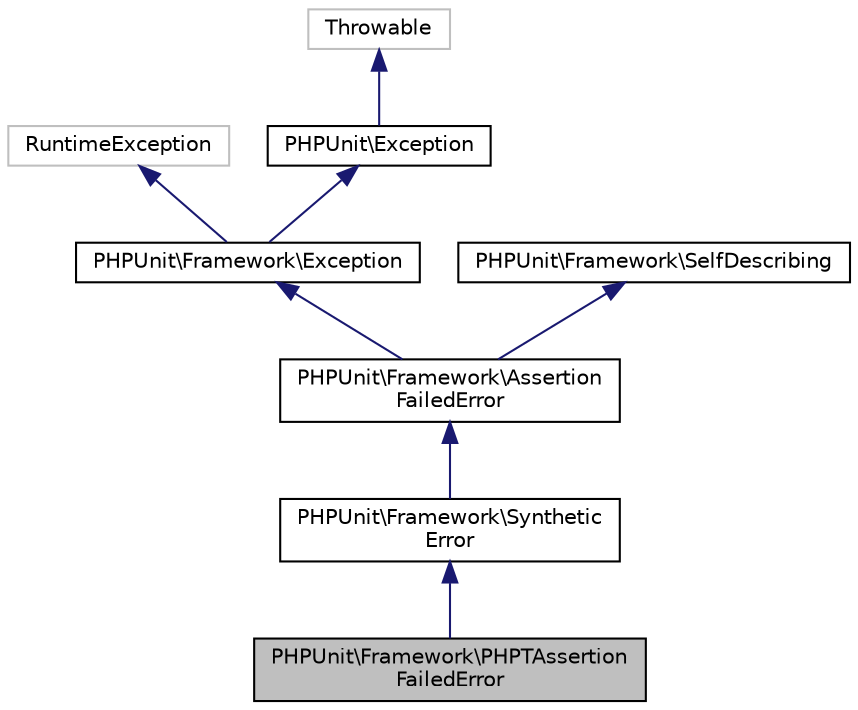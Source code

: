 digraph "PHPUnit\Framework\PHPTAssertionFailedError"
{
  edge [fontname="Helvetica",fontsize="10",labelfontname="Helvetica",labelfontsize="10"];
  node [fontname="Helvetica",fontsize="10",shape=record];
  Node8 [label="PHPUnit\\Framework\\PHPTAssertion\lFailedError",height=0.2,width=0.4,color="black", fillcolor="grey75", style="filled", fontcolor="black"];
  Node9 -> Node8 [dir="back",color="midnightblue",fontsize="10",style="solid",fontname="Helvetica"];
  Node9 [label="PHPUnit\\Framework\\Synthetic\lError",height=0.2,width=0.4,color="black", fillcolor="white", style="filled",URL="$classPHPUnit_1_1Framework_1_1SyntheticError.html"];
  Node10 -> Node9 [dir="back",color="midnightblue",fontsize="10",style="solid",fontname="Helvetica"];
  Node10 [label="PHPUnit\\Framework\\Assertion\lFailedError",height=0.2,width=0.4,color="black", fillcolor="white", style="filled",URL="$classPHPUnit_1_1Framework_1_1AssertionFailedError.html"];
  Node11 -> Node10 [dir="back",color="midnightblue",fontsize="10",style="solid",fontname="Helvetica"];
  Node11 [label="PHPUnit\\Framework\\Exception",height=0.2,width=0.4,color="black", fillcolor="white", style="filled",URL="$classPHPUnit_1_1Framework_1_1Exception.html"];
  Node12 -> Node11 [dir="back",color="midnightblue",fontsize="10",style="solid",fontname="Helvetica"];
  Node12 [label="RuntimeException",height=0.2,width=0.4,color="grey75", fillcolor="white", style="filled"];
  Node13 -> Node11 [dir="back",color="midnightblue",fontsize="10",style="solid",fontname="Helvetica"];
  Node13 [label="PHPUnit\\Exception",height=0.2,width=0.4,color="black", fillcolor="white", style="filled",URL="$interfacePHPUnit_1_1Exception.html"];
  Node14 -> Node13 [dir="back",color="midnightblue",fontsize="10",style="solid",fontname="Helvetica"];
  Node14 [label="Throwable",height=0.2,width=0.4,color="grey75", fillcolor="white", style="filled"];
  Node15 -> Node10 [dir="back",color="midnightblue",fontsize="10",style="solid",fontname="Helvetica"];
  Node15 [label="PHPUnit\\Framework\\SelfDescribing",height=0.2,width=0.4,color="black", fillcolor="white", style="filled",URL="$interfacePHPUnit_1_1Framework_1_1SelfDescribing.html"];
}
